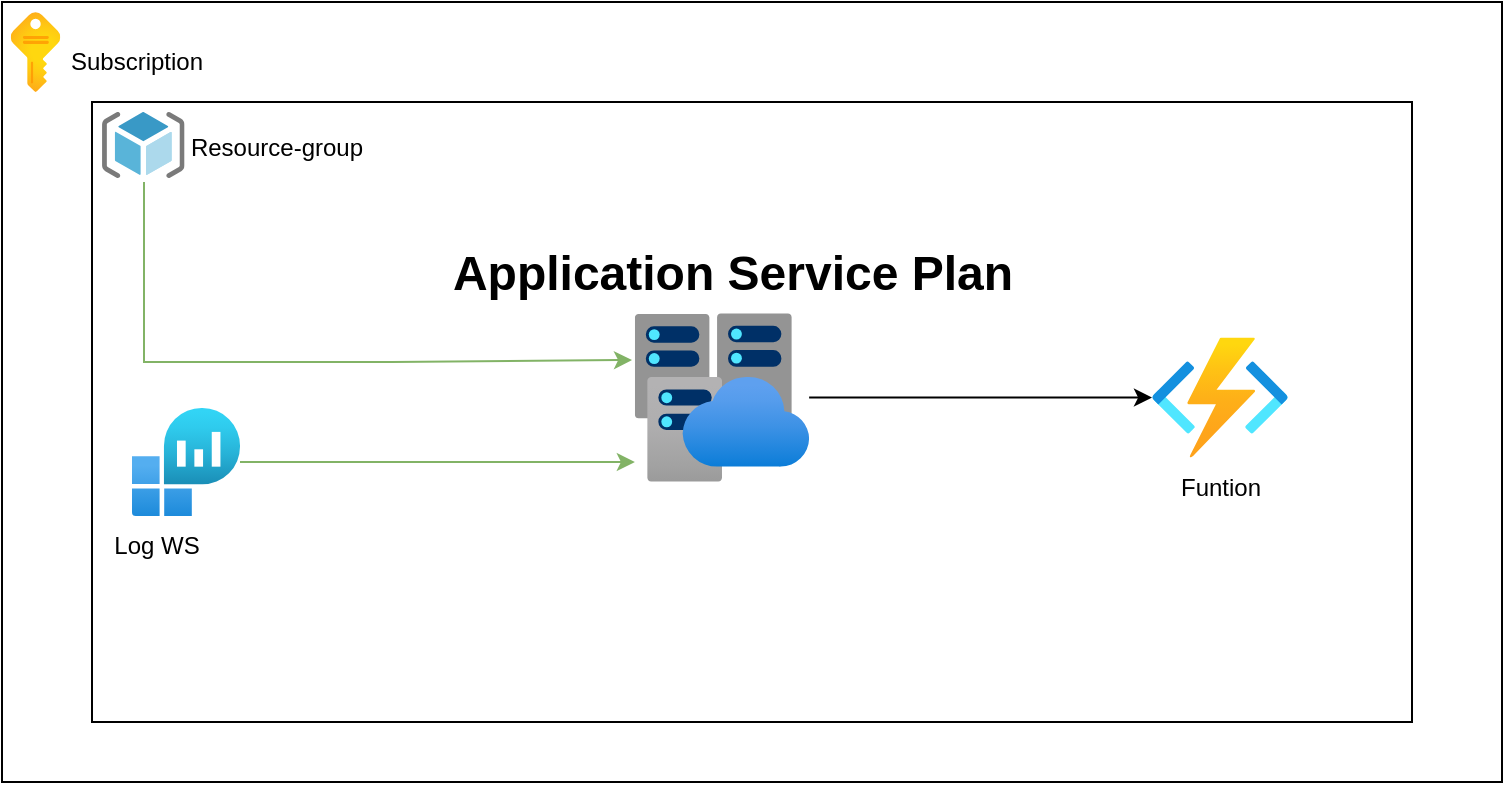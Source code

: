 <mxfile version="20.8.20" type="github">
  <diagram name="Page-1" id="sQgB0UrXxw4lKWmSm-SX">
    <mxGraphModel dx="1434" dy="768" grid="1" gridSize="10" guides="1" tooltips="1" connect="1" arrows="1" fold="1" page="1" pageScale="1" pageWidth="1169" pageHeight="827" background="#ffffff" math="0" shadow="0">
      <root>
        <mxCell id="0" />
        <mxCell id="1" parent="0" />
        <mxCell id="sQKI4YczLIfU5TNzbxKJ-1" value="" style="aspect=fixed;html=1;points=[];align=center;image;fontSize=12;image=img/lib/azure2/general/Subscriptions.svg;fillColor=none;" vertex="1" parent="1">
          <mxGeometry x="169.36" y="145" width="24.79" height="40" as="geometry" />
        </mxCell>
        <mxCell id="sQKI4YczLIfU5TNzbxKJ-2" value="" style="rounded=0;whiteSpace=wrap;html=1;fillColor=none;" vertex="1" parent="1">
          <mxGeometry x="165" y="140" width="750" height="390" as="geometry" />
        </mxCell>
        <mxCell id="sQKI4YczLIfU5TNzbxKJ-3" value="Subscription" style="text;html=1;strokeColor=none;fillColor=none;align=center;verticalAlign=middle;whiteSpace=wrap;rounded=0;" vertex="1" parent="1">
          <mxGeometry x="195.5" y="155" width="75.21" height="30" as="geometry" />
        </mxCell>
        <mxCell id="sQKI4YczLIfU5TNzbxKJ-4" value="" style="sketch=0;aspect=fixed;html=1;points=[];align=center;image;fontSize=12;image=img/lib/mscae/ResourceGroup.svg;fillColor=none;" vertex="1" parent="1">
          <mxGeometry x="215.02" y="195" width="41.25" height="33" as="geometry" />
        </mxCell>
        <mxCell id="sQKI4YczLIfU5TNzbxKJ-5" value="Resource-group" style="text;html=1;strokeColor=none;fillColor=none;align=center;verticalAlign=middle;whiteSpace=wrap;rounded=0;" vertex="1" parent="1">
          <mxGeometry x="256.27" y="198" width="92.5" height="30" as="geometry" />
        </mxCell>
        <mxCell id="sQKI4YczLIfU5TNzbxKJ-6" value="" style="rounded=0;whiteSpace=wrap;html=1;fillColor=none;" vertex="1" parent="1">
          <mxGeometry x="210" y="190" width="660" height="310" as="geometry" />
        </mxCell>
        <mxCell id="sQKI4YczLIfU5TNzbxKJ-7" value="Application Service Plan" style="text;strokeColor=none;fillColor=none;html=1;fontSize=24;fontStyle=1;verticalAlign=middle;align=center;" vertex="1" parent="1">
          <mxGeometry x="380" y="255.5" width="300" height="40" as="geometry" />
        </mxCell>
        <mxCell id="sQKI4YczLIfU5TNzbxKJ-8" value="Log WS" style="text;html=1;strokeColor=none;fillColor=none;align=center;verticalAlign=middle;whiteSpace=wrap;rounded=0;" vertex="1" parent="1">
          <mxGeometry x="195.5" y="397" width="92.5" height="30" as="geometry" />
        </mxCell>
        <mxCell id="sQKI4YczLIfU5TNzbxKJ-14" value="" style="edgeStyle=orthogonalEdgeStyle;rounded=0;orthogonalLoop=1;jettySize=auto;html=1;fillColor=#d5e8d4;strokeColor=#82b366;" edge="1" parent="1" source="sQKI4YczLIfU5TNzbxKJ-10" target="sQKI4YczLIfU5TNzbxKJ-11">
          <mxGeometry relative="1" as="geometry">
            <Array as="points">
              <mxPoint x="430" y="370" />
              <mxPoint x="430" y="370" />
            </Array>
          </mxGeometry>
        </mxCell>
        <mxCell id="sQKI4YczLIfU5TNzbxKJ-10" value="" style="aspect=fixed;html=1;points=[];align=center;image;fontSize=12;image=img/lib/azure2/analytics/Log_Analytics_Workspaces.svg;" vertex="1" parent="1">
          <mxGeometry x="230.0" y="343" width="54" height="54" as="geometry" />
        </mxCell>
        <mxCell id="sQKI4YczLIfU5TNzbxKJ-15" value="" style="edgeStyle=orthogonalEdgeStyle;rounded=0;orthogonalLoop=1;jettySize=auto;html=1;" edge="1" parent="1" source="sQKI4YczLIfU5TNzbxKJ-11" target="sQKI4YczLIfU5TNzbxKJ-13">
          <mxGeometry relative="1" as="geometry" />
        </mxCell>
        <mxCell id="sQKI4YczLIfU5TNzbxKJ-11" value="" style="aspect=fixed;html=1;points=[];align=center;image;fontSize=12;image=img/lib/azure2/databases/Virtual_Clusters.svg;" vertex="1" parent="1">
          <mxGeometry x="481.43" y="295.5" width="87.14" height="84.5" as="geometry" />
        </mxCell>
        <mxCell id="sQKI4YczLIfU5TNzbxKJ-13" value="" style="aspect=fixed;html=1;points=[];align=center;image;fontSize=12;image=img/lib/azure2/iot/Function_Apps.svg;" vertex="1" parent="1">
          <mxGeometry x="740" y="307.75" width="68" height="60" as="geometry" />
        </mxCell>
        <mxCell id="sQKI4YczLIfU5TNzbxKJ-16" value="Funtion" style="text;html=1;strokeColor=none;fillColor=none;align=center;verticalAlign=middle;whiteSpace=wrap;rounded=0;" vertex="1" parent="1">
          <mxGeometry x="727.75" y="367.75" width="92.5" height="30" as="geometry" />
        </mxCell>
        <mxCell id="sQKI4YczLIfU5TNzbxKJ-19" value="" style="endArrow=classic;html=1;rounded=0;fillColor=#d5e8d4;strokeColor=#82b366;" edge="1" parent="1">
          <mxGeometry width="50" height="50" relative="1" as="geometry">
            <mxPoint x="236" y="230" as="sourcePoint" />
            <mxPoint x="480" y="319" as="targetPoint" />
            <Array as="points">
              <mxPoint x="236" y="320" />
              <mxPoint x="360" y="320" />
            </Array>
          </mxGeometry>
        </mxCell>
      </root>
    </mxGraphModel>
  </diagram>
</mxfile>
